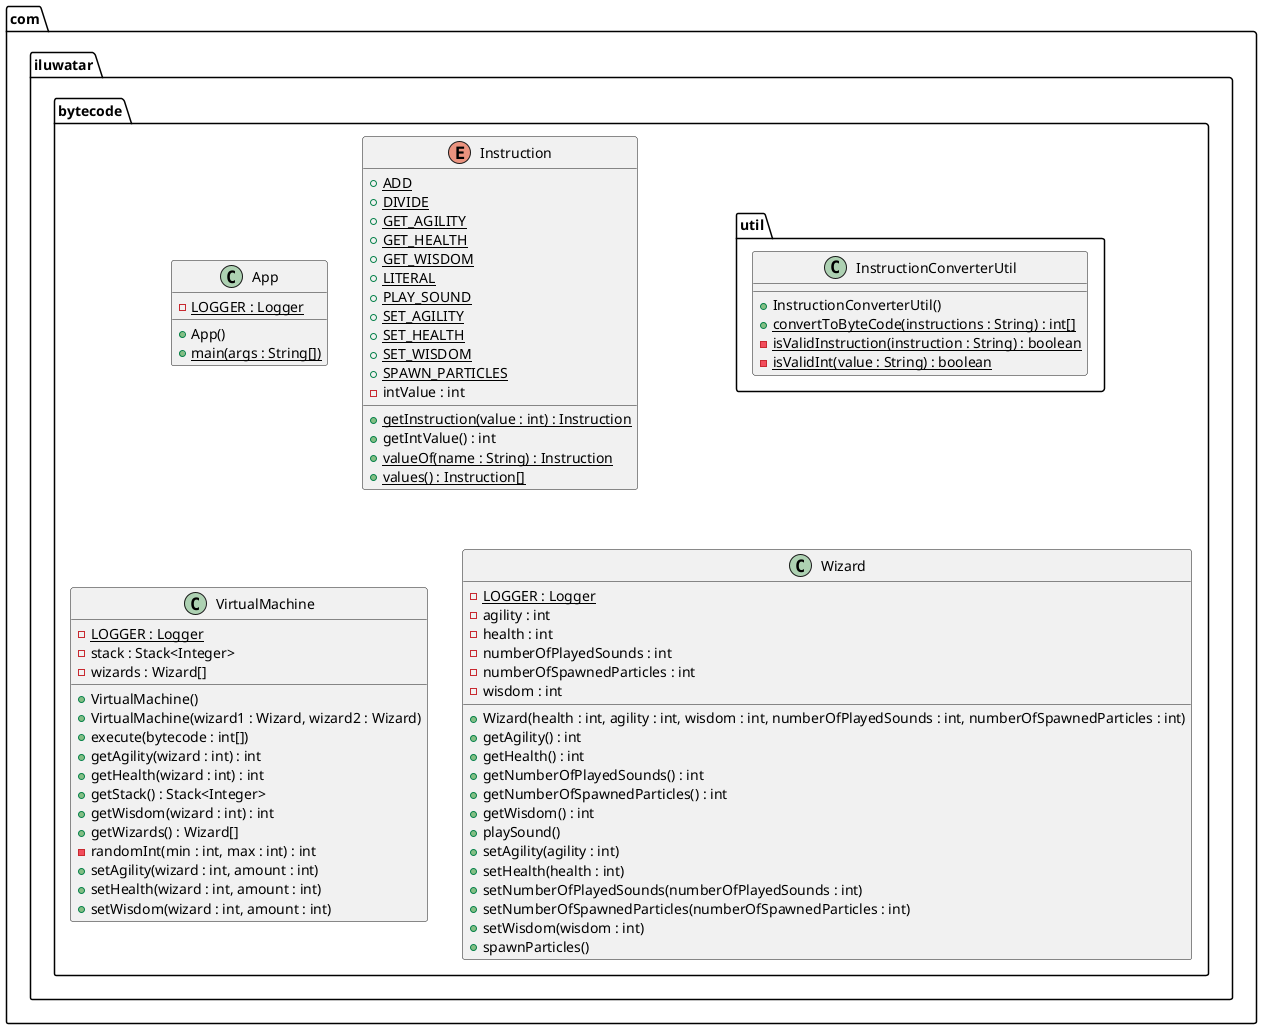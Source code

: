 @startuml
package com.iluwatar.bytecode {
  class App {
    - LOGGER : Logger {static}
    + App()
    + main(args : String[]) {static}
  }
  enum Instruction {
    + ADD {static}
    + DIVIDE {static}
    + GET_AGILITY {static}
    + GET_HEALTH {static}
    + GET_WISDOM {static}
    + LITERAL {static}
    + PLAY_SOUND {static}
    + SET_AGILITY {static}
    + SET_HEALTH {static}
    + SET_WISDOM {static}
    + SPAWN_PARTICLES {static}
    - intValue : int
    + getInstruction(value : int) : Instruction {static}
    + getIntValue() : int
    + valueOf(name : String) : Instruction {static}
    + values() : Instruction[] {static}
  }
  class VirtualMachine {
    - LOGGER : Logger {static}
    - stack : Stack<Integer>
    - wizards : Wizard[]
    + VirtualMachine()
    + VirtualMachine(wizard1 : Wizard, wizard2 : Wizard)
    + execute(bytecode : int[])
    + getAgility(wizard : int) : int
    + getHealth(wizard : int) : int
    + getStack() : Stack<Integer>
    + getWisdom(wizard : int) : int
    + getWizards() : Wizard[]
    - randomInt(min : int, max : int) : int
    + setAgility(wizard : int, amount : int)
    + setHealth(wizard : int, amount : int)
    + setWisdom(wizard : int, amount : int)
  }
  class Wizard {
    - LOGGER : Logger {static}
    - agility : int
    - health : int
    - numberOfPlayedSounds : int
    - numberOfSpawnedParticles : int
    - wisdom : int
    + Wizard(health : int, agility : int, wisdom : int, numberOfPlayedSounds : int, numberOfSpawnedParticles : int)
    + getAgility() : int
    + getHealth() : int
    + getNumberOfPlayedSounds() : int
    + getNumberOfSpawnedParticles() : int
    + getWisdom() : int
    + playSound()
    + setAgility(agility : int)
    + setHealth(health : int)
    + setNumberOfPlayedSounds(numberOfPlayedSounds : int)
    + setNumberOfSpawnedParticles(numberOfSpawnedParticles : int)
    + setWisdom(wisdom : int)
    + spawnParticles()
  }
}
package com.iluwatar.bytecode.util {
  class InstructionConverterUtil {
    + InstructionConverterUtil()
    + convertToByteCode(instructions : String) : int[] {static}
    - isValidInstruction(instruction : String) : boolean {static}
    - isValidInt(value : String) : boolean {static}
  }
}
@enduml